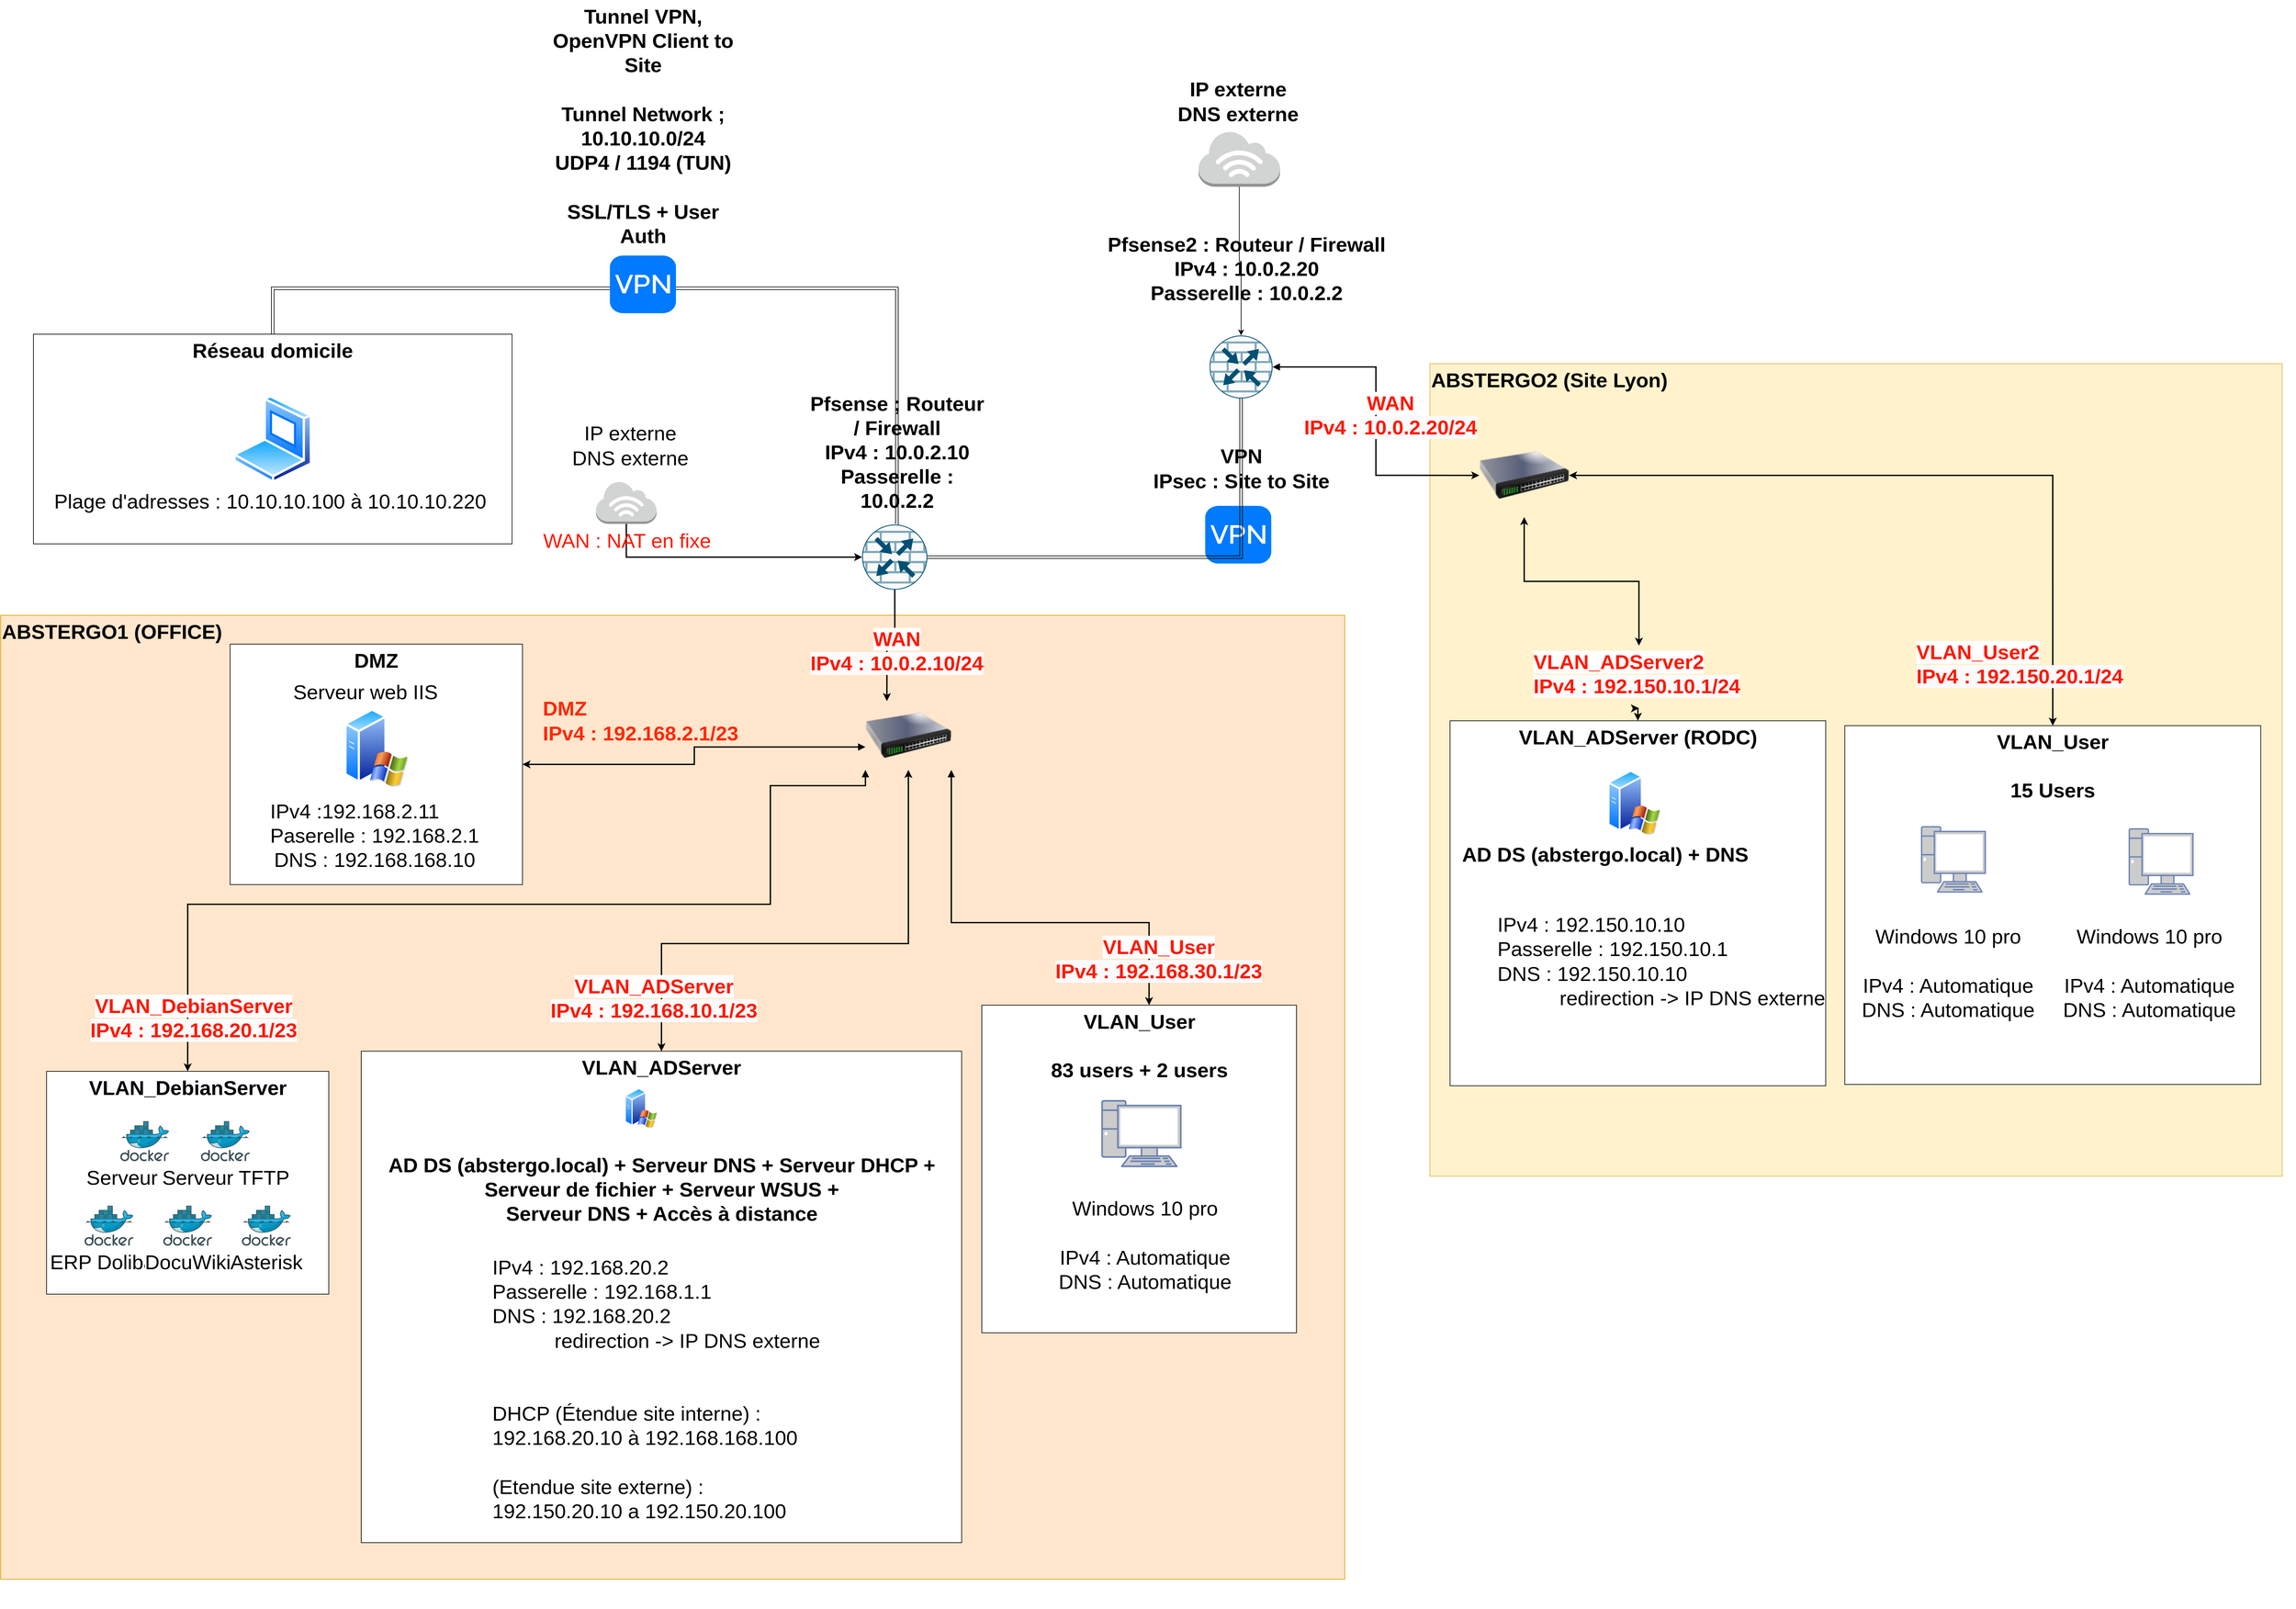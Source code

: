 <mxfile version="22.1.11" type="github">
  <diagram name="Page-1" id="MvZi6WjR5LI27vXb7WO2">
    <mxGraphModel dx="6434" dy="3629" grid="1" gridSize="10" guides="1" tooltips="1" connect="1" arrows="1" fold="1" page="1" pageScale="1" pageWidth="827" pageHeight="1169" math="0" shadow="0">
      <root>
        <mxCell id="0" />
        <mxCell id="1" parent="0" />
        <mxCell id="mZaBF571lBJjx8OvWB_--7" value="&lt;font style=&quot;font-size: 31px;&quot;&gt;&lt;b style=&quot;font-size: 31px;&quot;&gt;ABSTERGO1 (OFFICE)&lt;/b&gt;&lt;/font&gt;" style="rounded=0;whiteSpace=wrap;html=1;verticalAlign=top;fillColor=#ffe6cc;strokeColor=#d79b00;align=left;fontSize=31;" parent="1" vertex="1">
          <mxGeometry x="-1000" y="349" width="2050" height="1471" as="geometry" />
        </mxCell>
        <mxCell id="mZaBF571lBJjx8OvWB_--21" style="edgeStyle=orthogonalEdgeStyle;rounded=0;orthogonalLoop=1;jettySize=auto;html=1;entryX=0;entryY=0.5;entryDx=0;entryDy=0;entryPerimeter=0;fontSize=31;strokeWidth=2;" parent="1" source="er851UC71g-c0nVrdtV7-3" target="er851UC71g-c0nVrdtV7-1" edge="1">
          <mxGeometry relative="1" as="geometry">
            <Array as="points">
              <mxPoint x="-46" y="260" />
            </Array>
          </mxGeometry>
        </mxCell>
        <mxCell id="6ZlObFO1UDX342JjieMF-1" value="" style="group;fontSize=31;" parent="1" vertex="1" connectable="0">
          <mxGeometry x="-950" y="-80" width="730" height="320" as="geometry" />
        </mxCell>
        <mxCell id="mZaBF571lBJjx8OvWB_--22" value="&lt;font style=&quot;font-size: 31px;&quot;&gt;&lt;b style=&quot;font-size: 31px;&quot;&gt;Réseau domicile&lt;/b&gt;&lt;/font&gt;" style="rounded=0;whiteSpace=wrap;html=1;verticalAlign=top;fontSize=31;" parent="6ZlObFO1UDX342JjieMF-1" vertex="1">
          <mxGeometry width="730" height="320" as="geometry" />
        </mxCell>
        <mxCell id="mZaBF571lBJjx8OvWB_--23" value="Plage d&#39;adresses : &lt;font style=&quot;font-size: 31px;&quot;&gt;10.10.10.100 à 10.10.10.220&lt;/font&gt;&amp;nbsp;" style="image;aspect=fixed;perimeter=ellipsePerimeter;html=1;align=center;shadow=0;dashed=0;spacingTop=3;image=img/lib/active_directory/laptop_client.svg;fontSize=31;" parent="6ZlObFO1UDX342JjieMF-1" vertex="1">
          <mxGeometry x="304.697" y="93" width="120.6" height="134" as="geometry" />
        </mxCell>
        <mxCell id="6ZlObFO1UDX342JjieMF-5" value="" style="group;fontSize=31;" parent="1" vertex="1" connectable="0">
          <mxGeometry x="1180" y="-35" width="1320" height="1240" as="geometry" />
        </mxCell>
        <mxCell id="mZaBF571lBJjx8OvWB_--40" value="&lt;font style=&quot;font-size: 31px;&quot;&gt;ABSTERGO2 (Site Lyon)&lt;/font&gt;" style="rounded=0;whiteSpace=wrap;html=1;fillColor=#fff2cc;strokeColor=#d6b656;fontSize=31;horizontal=1;verticalAlign=top;align=left;fontStyle=1" parent="6ZlObFO1UDX342JjieMF-5" vertex="1">
          <mxGeometry width="1300" height="1240" as="geometry" />
        </mxCell>
        <mxCell id="mZaBF571lBJjx8OvWB_--6" value="&lt;b style=&quot;font-size: 31px;&quot;&gt;VLAN_ADServer (RODC)&lt;/b&gt;" style="rounded=0;whiteSpace=wrap;html=1;verticalAlign=top;fontSize=31;" parent="6ZlObFO1UDX342JjieMF-5" vertex="1">
          <mxGeometry x="30.701" y="544.932" width="573.023" height="557.05" as="geometry" />
        </mxCell>
        <mxCell id="6ZlObFO1UDX342JjieMF-2" value="" style="group;fontSize=31;" parent="6ZlObFO1UDX342JjieMF-5" vertex="1" connectable="0">
          <mxGeometry x="95.054" y="552.412" width="796.336" height="557.05" as="geometry" />
        </mxCell>
        <mxCell id="6ZlObFO1UDX342JjieMF-23" value="" style="group;fontSize=31;" parent="6ZlObFO1UDX342JjieMF-2" vertex="1" connectable="0">
          <mxGeometry x="16.579" y="83.554" width="402.809" height="389.934" as="geometry" />
        </mxCell>
        <mxCell id="er851UC71g-c0nVrdtV7-41" value="" style="image;aspect=fixed;perimeter=ellipsePerimeter;html=1;align=center;shadow=0;dashed=0;spacingTop=3;image=img/lib/active_directory/windows_server_2.svg;fontSize=31;" parent="6ZlObFO1UDX342JjieMF-23" vertex="1">
          <mxGeometry x="159.588" y="-16.95" width="80.465" height="100.581" as="geometry" />
        </mxCell>
        <mxCell id="er851UC71g-c0nVrdtV7-43" value="IPv4 : 192.150.10.10&lt;br style=&quot;font-size: 31px;&quot;&gt;Passerelle : 192.150.10.1&lt;br style=&quot;font-size: 31px;&quot;&gt;DNS : 192.150.10.10&lt;br style=&quot;font-size: 31px;&quot;&gt;&amp;nbsp; &amp;nbsp; &amp;nbsp; &amp;nbsp; &amp;nbsp; &amp;nbsp;redirection -&amp;gt; IP DNS externe&amp;nbsp; &amp;nbsp; &amp;nbsp; &amp;nbsp; &amp;nbsp; &amp;nbsp;&amp;nbsp;&lt;br style=&quot;font-size: 31px;&quot;&gt;" style="text;html=1;align=left;verticalAlign=middle;resizable=0;points=[];autosize=1;strokeColor=none;fillColor=none;fontSize=31;" parent="6ZlObFO1UDX342JjieMF-2" vertex="1">
          <mxGeometry x="5.475" y="279.201" width="630" height="160" as="geometry" />
        </mxCell>
        <mxCell id="er851UC71g-c0nVrdtV7-42" value="&lt;b style=&quot;font-size: 31px;&quot;&gt;AD DS (abstergo.local) + DNS&lt;/b&gt;" style="text;html=1;align=center;verticalAlign=middle;resizable=0;points=[];autosize=1;strokeColor=none;fillColor=none;fontSize=31;" parent="6ZlObFO1UDX342JjieMF-2" vertex="1">
          <mxGeometry x="-57.616" y="171.801" width="460" height="50" as="geometry" />
        </mxCell>
        <mxCell id="6ZlObFO1UDX342JjieMF-3" value="" style="group;fontSize=31;" parent="6ZlObFO1UDX342JjieMF-5" vertex="1" connectable="0">
          <mxGeometry x="632.802" y="552.42" width="634.419" height="547.58" as="geometry" />
        </mxCell>
        <mxCell id="mZaBF571lBJjx8OvWB_--32" value="&lt;font style=&quot;font-size: 31px;&quot;&gt;&lt;b style=&quot;font-size: 31px;&quot;&gt;VLAN_User&lt;br style=&quot;font-size: 31px;&quot;&gt;&lt;br style=&quot;font-size: 31px;&quot;&gt;15 Users&lt;br style=&quot;font-size: 31px;&quot;&gt;&lt;/b&gt;&lt;/font&gt;" style="rounded=0;whiteSpace=wrap;html=1;verticalAlign=top;fontSize=31;" parent="6ZlObFO1UDX342JjieMF-3" vertex="1">
          <mxGeometry width="634.419" height="547.58" as="geometry" />
        </mxCell>
        <mxCell id="6ZlObFO1UDX342JjieMF-27" value="" style="group;fontSize=31;" parent="6ZlObFO1UDX342JjieMF-3" vertex="1" connectable="0">
          <mxGeometry x="369.991" y="157.576" width="295.003" height="303.432" as="geometry" />
        </mxCell>
        <mxCell id="mZaBF571lBJjx8OvWB_--36" value="" style="fontColor=#0066CC;verticalAlign=top;verticalLabelPosition=bottom;labelPosition=center;align=center;html=1;outlineConnect=0;fillColor=#CCCCCC;strokeColor=#6881B3;gradientColor=none;gradientDirection=north;strokeWidth=2;shape=mxgraph.networks.pc;fontSize=31;" parent="6ZlObFO1UDX342JjieMF-27" vertex="1">
          <mxGeometry x="63.887" width="97.161" height="99.56" as="geometry" />
        </mxCell>
        <mxCell id="6ZlObFO1UDX342JjieMF-28" value="" style="group;fontSize=31;" parent="6ZlObFO1UDX342JjieMF-3" vertex="1" connectable="0">
          <mxGeometry x="53.239" y="154.318" width="295.003" height="308.41" as="geometry" />
        </mxCell>
        <mxCell id="mZaBF571lBJjx8OvWB_--35" value="" style="fontColor=#0066CC;verticalAlign=top;verticalLabelPosition=bottom;labelPosition=center;align=center;html=1;outlineConnect=0;fillColor=#CCCCCC;strokeColor=#6881B3;gradientColor=none;gradientDirection=north;strokeWidth=2;shape=mxgraph.networks.pc;fontSize=31;" parent="6ZlObFO1UDX342JjieMF-28" vertex="1">
          <mxGeometry x="63.887" width="97.161" height="99.56" as="geometry" />
        </mxCell>
        <mxCell id="mZaBF571lBJjx8OvWB_--33" value="Windows 10 pro&lt;br style=&quot;font-size: 31px;&quot;&gt;&lt;br style=&quot;font-size: 31px;&quot;&gt;IPv4 : Automatique&lt;br style=&quot;font-size: 31px;&quot;&gt;DNS : Automatique" style="text;html=1;align=center;verticalAlign=middle;resizable=0;points=[];autosize=1;strokeColor=none;fillColor=none;fontSize=31;" parent="6ZlObFO1UDX342JjieMF-3" vertex="1">
          <mxGeometry x="11.854" y="297.582" width="290" height="160" as="geometry" />
        </mxCell>
        <mxCell id="mZaBF571lBJjx8OvWB_--34" value="Windows 10 pro&lt;br style=&quot;font-size: 31px;&quot;&gt;&lt;br style=&quot;font-size: 31px;&quot;&gt;IPv4 : Automatique&lt;br style=&quot;font-size: 31px;&quot;&gt;DNS : Automatique" style="text;html=1;align=center;verticalAlign=middle;resizable=0;points=[];autosize=1;strokeColor=none;fillColor=none;fontSize=31;" parent="6ZlObFO1UDX342JjieMF-3" vertex="1">
          <mxGeometry x="318.824" y="297.582" width="290" height="160" as="geometry" />
        </mxCell>
        <mxCell id="6ZlObFO1UDX342JjieMF-4" value="" style="group;fontSize=31;" parent="6ZlObFO1UDX342JjieMF-5" vertex="1" connectable="0">
          <mxGeometry x="75.319" y="106.783" width="349.913" height="190.986" as="geometry" />
        </mxCell>
        <mxCell id="er851UC71g-c0nVrdtV7-39" value="" style="image;html=1;image=img/lib/clip_art/networking/Switch_128x128.png;fontSize=31;" parent="6ZlObFO1UDX342JjieMF-4" vertex="1">
          <mxGeometry width="136.923" height="127.324" as="geometry" />
        </mxCell>
        <mxCell id="mZaBF571lBJjx8OvWB_--38" style="edgeStyle=orthogonalEdgeStyle;rounded=0;orthogonalLoop=1;jettySize=auto;html=1;exitX=0.5;exitY=1;exitDx=0;exitDy=0;entryX=0.5;entryY=0;entryDx=0;entryDy=0;fontSize=31;strokeWidth=2;startArrow=classic;startFill=1;" parent="6ZlObFO1UDX342JjieMF-5" source="er851UC71g-c0nVrdtV7-44" target="mZaBF571lBJjx8OvWB_--6" edge="1">
          <mxGeometry relative="1" as="geometry" />
        </mxCell>
        <mxCell id="mZaBF571lBJjx8OvWB_--41" style="edgeStyle=orthogonalEdgeStyle;rounded=0;orthogonalLoop=1;jettySize=auto;html=1;entryX=0.5;entryY=0;entryDx=0;entryDy=0;fontSize=31;strokeWidth=2;startArrow=classic;startFill=1;" parent="6ZlObFO1UDX342JjieMF-5" source="er851UC71g-c0nVrdtV7-39" target="mZaBF571lBJjx8OvWB_--32" edge="1">
          <mxGeometry relative="1" as="geometry" />
        </mxCell>
        <mxCell id="l20Mbu9L8WL3aNmQUQiv-1" value="&lt;font style=&quot;font-size: 31px;&quot; color=&quot;#ff1900&quot;&gt;&lt;b style=&quot;font-size: 31px;&quot;&gt;&lt;span style=&quot;font-family: Helvetica; font-style: normal; font-variant-ligatures: normal; font-variant-caps: normal; letter-spacing: normal; orphans: 2; text-align: center; text-indent: 0px; text-transform: none; widows: 2; word-spacing: 0px; -webkit-text-stroke-width: 0px; background-color: rgb(255, 255, 255); text-decoration-thickness: initial; text-decoration-style: initial; text-decoration-color: initial; float: none; font-size: 31px; display: inline !important;&quot;&gt;VLAN_User2&lt;/span&gt;&lt;br style=&quot;border-color: var(--border-color); font-family: Helvetica; font-style: normal; font-variant-ligatures: normal; font-variant-caps: normal; letter-spacing: normal; orphans: 2; text-indent: 0px; text-transform: none; widows: 2; word-spacing: 0px; -webkit-text-stroke-width: 0px; text-decoration-thickness: initial; text-decoration-style: initial; text-decoration-color: initial; text-align: left; background-color: rgb(251, 251, 251); font-size: 31px;&quot;&gt;&lt;span style=&quot;border-color: var(--border-color); font-family: Helvetica; font-style: normal; font-variant-ligatures: normal; font-variant-caps: normal; letter-spacing: normal; orphans: 2; text-indent: 0px; text-transform: none; widows: 2; word-spacing: 0px; -webkit-text-stroke-width: 0px; text-decoration-thickness: initial; text-decoration-style: initial; text-decoration-color: initial; text-align: left; background-color: rgb(251, 251, 251); font-size: 31px;&quot;&gt;IPv4 : 192.150.20.1/24&lt;/span&gt;&lt;/b&gt;&lt;/font&gt;" style="text;whiteSpace=wrap;html=1;fontSize=31;" parent="6ZlObFO1UDX342JjieMF-5" vertex="1">
          <mxGeometry x="739.997" y="415" width="399.07" height="95.5" as="geometry" />
        </mxCell>
        <mxCell id="n9al3UgwTn0UfieEVqux-14" value="" style="edgeStyle=orthogonalEdgeStyle;rounded=0;orthogonalLoop=1;jettySize=auto;html=1;exitX=0.5;exitY=1;exitDx=0;exitDy=0;entryX=0.5;entryY=0;entryDx=0;entryDy=0;fontSize=31;strokeWidth=2;startArrow=classic;startFill=1;" edge="1" parent="6ZlObFO1UDX342JjieMF-5" source="er851UC71g-c0nVrdtV7-39" target="er851UC71g-c0nVrdtV7-44">
          <mxGeometry relative="1" as="geometry">
            <mxPoint x="1324" y="199" as="sourcePoint" />
            <mxPoint x="1497" y="510" as="targetPoint" />
          </mxGeometry>
        </mxCell>
        <mxCell id="er851UC71g-c0nVrdtV7-44" value="&lt;font style=&quot;font-size: 31px;&quot; color=&quot;#ff1900&quot;&gt;&lt;b style=&quot;font-size: 31px;&quot;&gt;&lt;span style=&quot;font-family: Helvetica; font-style: normal; font-variant-ligatures: normal; font-variant-caps: normal; letter-spacing: normal; orphans: 2; text-align: center; text-indent: 0px; text-transform: none; widows: 2; word-spacing: 0px; -webkit-text-stroke-width: 0px; background-color: rgb(255, 255, 255); text-decoration-thickness: initial; text-decoration-style: initial; text-decoration-color: initial; float: none; font-size: 31px; display: inline !important;&quot;&gt;VLAN_ADServer2&lt;/span&gt;&lt;br style=&quot;border-color: var(--border-color); font-family: Helvetica; font-style: normal; font-variant-ligatures: normal; font-variant-caps: normal; letter-spacing: normal; orphans: 2; text-indent: 0px; text-transform: none; widows: 2; word-spacing: 0px; -webkit-text-stroke-width: 0px; text-decoration-thickness: initial; text-decoration-style: initial; text-decoration-color: initial; text-align: left; background-color: rgb(251, 251, 251); font-size: 31px;&quot;&gt;&lt;span style=&quot;border-color: var(--border-color); font-family: Helvetica; font-style: normal; font-variant-ligatures: normal; font-variant-caps: normal; letter-spacing: normal; orphans: 2; text-indent: 0px; text-transform: none; widows: 2; word-spacing: 0px; -webkit-text-stroke-width: 0px; text-decoration-thickness: initial; text-decoration-style: initial; text-decoration-color: initial; text-align: left; background-color: rgb(251, 251, 251); font-size: 31px;&quot;&gt;IPv4 : 192.150.10.1/24&lt;/span&gt;&lt;/b&gt;&lt;/font&gt;" style="text;whiteSpace=wrap;html=1;fontSize=31;" parent="6ZlObFO1UDX342JjieMF-5" vertex="1">
          <mxGeometry x="155.624" y="430.372" width="326.387" height="95.498" as="geometry" />
        </mxCell>
        <mxCell id="mZaBF571lBJjx8OvWB_--37" style="edgeStyle=orthogonalEdgeStyle;rounded=0;orthogonalLoop=1;jettySize=auto;html=1;exitX=1;exitY=0.5;exitDx=0;exitDy=0;exitPerimeter=0;entryX=0;entryY=0.5;entryDx=0;entryDy=0;fontSize=31;startArrow=block;startFill=1;strokeWidth=2;" parent="1" source="er851UC71g-c0nVrdtV7-30" target="er851UC71g-c0nVrdtV7-39" edge="1">
          <mxGeometry relative="1" as="geometry" />
        </mxCell>
        <mxCell id="6ZlObFO1UDX342JjieMF-32" value="" style="group;fontSize=31;" parent="1" vertex="1" connectable="0">
          <mxGeometry x="827" y="-460" width="165" height="140" as="geometry" />
        </mxCell>
        <mxCell id="er851UC71g-c0nVrdtV7-32" value="" style="outlineConnect=0;dashed=0;verticalLabelPosition=bottom;verticalAlign=top;align=center;html=1;shape=mxgraph.aws3.internet_3;fillColor=#D2D3D3;gradientColor=none;movable=1;resizable=1;rotatable=1;deletable=1;editable=1;locked=0;connectable=1;fontSize=31;" parent="6ZlObFO1UDX342JjieMF-32" vertex="1">
          <mxGeometry y="70" width="124.5" height="85" as="geometry" />
        </mxCell>
        <mxCell id="er851UC71g-c0nVrdtV7-34" value="IP externe&lt;br style=&quot;font-size: 31px;&quot;&gt;DNS externe" style="text;html=1;align=center;verticalAlign=middle;resizable=1;points=[];autosize=1;strokeColor=none;fillColor=none;fontSize=31;fontStyle=1;movable=1;rotatable=1;deletable=1;editable=1;locked=0;connectable=1;" parent="6ZlObFO1UDX342JjieMF-32" vertex="1">
          <mxGeometry x="-45" y="-20" width="210" height="90" as="geometry" />
        </mxCell>
        <mxCell id="6ZlObFO1UDX342JjieMF-34" value="" style="edgeStyle=orthogonalEdgeStyle;rounded=0;orthogonalLoop=1;jettySize=auto;html=1;entryX=0.5;entryY=0;entryDx=0;entryDy=0;entryPerimeter=0;endArrow=none;endFill=0;shape=link;exitX=0.5;exitY=0;exitDx=0;exitDy=0;fontSize=31;" parent="1" source="mZaBF571lBJjx8OvWB_--22" target="mZaBF571lBJjx8OvWB_--28" edge="1">
          <mxGeometry relative="1" as="geometry">
            <Array as="points">
              <mxPoint x="-585" y="-150" />
              <mxPoint x="-20" y="-150" />
            </Array>
            <mxPoint x="-450" y="-80" as="sourcePoint" />
            <mxPoint x="353" y="220" as="targetPoint" />
          </mxGeometry>
        </mxCell>
        <mxCell id="mZaBF571lBJjx8OvWB_--27" style="edgeStyle=orthogonalEdgeStyle;rounded=0;orthogonalLoop=1;jettySize=auto;html=1;entryX=0.5;entryY=0;entryDx=0;entryDy=0;entryPerimeter=0;endArrow=none;endFill=0;shape=link;exitX=0.5;exitY=0;exitDx=0;exitDy=0;fontSize=31;" parent="1" source="mZaBF571lBJjx8OvWB_--28" target="er851UC71g-c0nVrdtV7-1" edge="1">
          <mxGeometry relative="1" as="geometry">
            <Array as="points">
              <mxPoint x="-20" y="-150" />
              <mxPoint x="367" y="-150" />
            </Array>
            <mxPoint x="-490.13" y="148" as="sourcePoint" />
            <mxPoint x="2.87" y="-330" as="targetPoint" />
          </mxGeometry>
        </mxCell>
        <mxCell id="6ZlObFO1UDX342JjieMF-36" value="" style="group;fontSize=31;" parent="1" vertex="1" connectable="0">
          <mxGeometry x="837.25" y="-222" width="498.377" height="492" as="geometry" />
        </mxCell>
        <mxCell id="6ZlObFO1UDX342JjieMF-39" value="" style="group;fontSize=31;" parent="6ZlObFO1UDX342JjieMF-36" vertex="1" connectable="0">
          <mxGeometry x="-45.25" y="331.5" width="245" height="160.5" as="geometry" />
        </mxCell>
        <mxCell id="mZaBF571lBJjx8OvWB_--30" value="" style="html=1;strokeWidth=1;shadow=0;dashed=0;shape=mxgraph.ios7.misc.vpn;fillColor=#007AFF;strokeColor=none;buttonText=;strokeColor2=#222222;fontColor=#222222;fontSize=31;verticalLabelPosition=bottom;verticalAlign=top;align=center;sketch=0;" parent="6ZlObFO1UDX342JjieMF-39" vertex="1">
          <mxGeometry x="45.25" y="72.5" width="100.75" height="88" as="geometry" />
        </mxCell>
        <mxCell id="er851UC71g-c0nVrdtV7-52" value="VPN &lt;br style=&quot;font-size: 31px;&quot;&gt;IPsec : Site to Site" style="text;html=1;align=center;verticalAlign=middle;resizable=0;points=[];autosize=1;strokeColor=none;fillColor=none;fontSize=31;fontStyle=1" parent="6ZlObFO1UDX342JjieMF-39" vertex="1">
          <mxGeometry x="-45" y="-29.5" width="290" height="90" as="geometry" />
        </mxCell>
        <mxCell id="6ZlObFO1UDX342JjieMF-31" value="" style="group;fontSize=31;" parent="6ZlObFO1UDX342JjieMF-36" vertex="1" connectable="0">
          <mxGeometry x="-87.25" y="64" width="375" height="176" as="geometry" />
        </mxCell>
        <mxCell id="er851UC71g-c0nVrdtV7-30" value="" style="sketch=0;points=[[0.5,0,0],[1,0.5,0],[0.5,1,0],[0,0.5,0],[0.145,0.145,0],[0.856,0.145,0],[0.855,0.856,0],[0.145,0.855,0]];verticalLabelPosition=bottom;html=1;verticalAlign=top;aspect=fixed;align=center;pointerEvents=1;shape=mxgraph.cisco19.rect;prIcon=router_with_firewall;fillColor=#FAFAFA;strokeColor=#005073;fontSize=31;" parent="6ZlObFO1UDX342JjieMF-31" vertex="1">
          <mxGeometry x="94" y="80" width="96" height="96" as="geometry" />
        </mxCell>
        <mxCell id="n9al3UgwTn0UfieEVqux-9" value="&lt;font style=&quot;font-size: 31px;&quot; color=&quot;#ff1900&quot;&gt;&lt;b style=&quot;font-size: 31px;&quot;&gt;&lt;span style=&quot;background-color: rgb(255, 255, 255); font-size: 31px;&quot;&gt;WAN&lt;/span&gt;&lt;br style=&quot;border-color: var(--border-color); font-family: Helvetica; font-style: normal; font-variant-ligatures: normal; font-variant-caps: normal; letter-spacing: normal; orphans: 2; text-indent: 0px; text-transform: none; widows: 2; word-spacing: 0px; -webkit-text-stroke-width: 0px; text-decoration-thickness: initial; text-decoration-style: initial; text-decoration-color: initial; background-color: rgb(251, 251, 251); font-size: 31px;&quot;&gt;&lt;span style=&quot;border-color: var(--border-color); font-family: Helvetica; font-style: normal; font-variant-ligatures: normal; font-variant-caps: normal; letter-spacing: normal; orphans: 2; text-indent: 0px; text-transform: none; widows: 2; word-spacing: 0px; -webkit-text-stroke-width: 0px; text-decoration-thickness: initial; text-decoration-style: initial; text-decoration-color: initial; background-color: rgb(251, 251, 251); font-size: 31px;&quot;&gt;IPv4 : 10.0.2.20/24&lt;/span&gt;&lt;/b&gt;&lt;/font&gt;" style="text;whiteSpace=wrap;html=1;align=center;fontSize=31;" vertex="1" parent="6ZlObFO1UDX342JjieMF-36">
          <mxGeometry x="-0.003" y="222" width="565.63" height="61.91" as="geometry" />
        </mxCell>
        <mxCell id="er851UC71g-c0nVrdtV7-31" value="&lt;font style=&quot;font-size: 31px;&quot;&gt;Pfsense2 : Routeur / Firewall&lt;br style=&quot;font-size: 31px;&quot;&gt;IPv4 : 10.0.2.20&lt;br style=&quot;font-size: 31px;&quot;&gt;Passerelle : 10.0.2.2&lt;br style=&quot;font-size: 31px;&quot;&gt;&lt;/font&gt;" style="text;html=1;align=center;verticalAlign=middle;resizable=0;points=[];autosize=1;strokeColor=none;fillColor=none;fontSize=31;fontStyle=1" parent="6ZlObFO1UDX342JjieMF-36" vertex="1">
          <mxGeometry x="-162.25" y="-23" width="450" height="130" as="geometry" />
        </mxCell>
        <mxCell id="6ZlObFO1UDX342JjieMF-38" value="" style="group;fontSize=31;" parent="1" vertex="1" connectable="0">
          <mxGeometry x="229.5" y="109.5" width="275" height="210" as="geometry" />
        </mxCell>
        <mxCell id="er851UC71g-c0nVrdtV7-1" value="" style="sketch=0;points=[[0.5,0,0],[1,0.5,0],[0.5,1,0],[0,0.5,0],[0.145,0.145,0],[0.856,0.145,0],[0.855,0.856,0],[0.145,0.855,0]];verticalLabelPosition=bottom;html=1;verticalAlign=top;aspect=fixed;align=center;pointerEvents=1;shape=mxgraph.cisco19.rect;prIcon=router_with_firewall;fillColor=#FAFAFA;strokeColor=#005073;fontSize=31;" parent="6ZlObFO1UDX342JjieMF-38" vertex="1">
          <mxGeometry x="84.5" y="101" width="99.5" height="99.5" as="geometry" />
        </mxCell>
        <mxCell id="er851UC71g-c0nVrdtV7-50" style="edgeStyle=orthogonalEdgeStyle;rounded=0;orthogonalLoop=1;jettySize=auto;html=1;endArrow=none;endFill=0;shape=link;exitX=1;exitY=0.5;exitDx=0;exitDy=0;exitPerimeter=0;entryX=0.5;entryY=1;entryDx=0;entryDy=0;entryPerimeter=0;fontSize=31;strokeWidth=1;" parent="1" source="er851UC71g-c0nVrdtV7-1" target="er851UC71g-c0nVrdtV7-30" edge="1">
          <mxGeometry relative="1" as="geometry">
            <Array as="points">
              <mxPoint x="892" y="260" />
            </Array>
            <mxPoint x="430" y="265.0" as="sourcePoint" />
            <mxPoint x="888" y="-222" as="targetPoint" />
          </mxGeometry>
        </mxCell>
        <mxCell id="6ZlObFO1UDX342JjieMF-40" value="" style="group;fontSize=31;" parent="1" vertex="1" connectable="0">
          <mxGeometry x="-120" y="60" width="215" height="200" as="geometry" />
        </mxCell>
        <mxCell id="er851UC71g-c0nVrdtV7-13" value="&lt;font color=&quot;#ff1900&quot; style=&quot;font-size: 31px;&quot;&gt;WAN : NAT en fixe&lt;/font&gt;" style="text;html=1;align=center;verticalAlign=middle;resizable=0;points=[];autosize=1;strokeColor=none;fillColor=none;fontSize=31;" parent="6ZlObFO1UDX342JjieMF-40" vertex="1">
          <mxGeometry x="-65" y="150" width="280" height="50" as="geometry" />
        </mxCell>
        <mxCell id="6ZlObFO1UDX342JjieMF-37" value="" style="group;fontSize=31;" parent="6ZlObFO1UDX342JjieMF-40" vertex="1" connectable="0">
          <mxGeometry x="10" width="170" height="149.5" as="geometry" />
        </mxCell>
        <mxCell id="er851UC71g-c0nVrdtV7-3" value="" style="outlineConnect=0;dashed=0;verticalLabelPosition=bottom;verticalAlign=top;align=center;html=1;shape=mxgraph.aws3.internet_3;fillColor=#D2D3D3;gradientColor=none;fontSize=31;" parent="6ZlObFO1UDX342JjieMF-37" vertex="1">
          <mxGeometry x="18" y="84.5" width="92.5" height="65" as="geometry" />
        </mxCell>
        <mxCell id="er851UC71g-c0nVrdtV7-6" value="&lt;font style=&quot;font-size: 31px;&quot;&gt;IP externe&lt;br style=&quot;font-size: 31px;&quot;&gt;DNS externe&lt;/font&gt;" style="text;html=1;align=center;verticalAlign=middle;resizable=0;points=[];autosize=1;strokeColor=none;fillColor=none;fontSize=31;" parent="6ZlObFO1UDX342JjieMF-37" vertex="1">
          <mxGeometry x="-30" y="-15" width="200" height="90" as="geometry" />
        </mxCell>
        <mxCell id="n9al3UgwTn0UfieEVqux-7" style="edgeStyle=orthogonalEdgeStyle;rounded=0;orthogonalLoop=1;jettySize=auto;html=1;entryX=0.5;entryY=0;entryDx=0;entryDy=0;startArrow=classic;startFill=1;strokeWidth=2;fontSize=31;" edge="1" parent="1" source="er851UC71g-c0nVrdtV7-9" target="mZaBF571lBJjx8OvWB_--1">
          <mxGeometry relative="1" as="geometry">
            <Array as="points">
              <mxPoint x="384" y="850" />
              <mxPoint x="8" y="850" />
            </Array>
          </mxGeometry>
        </mxCell>
        <mxCell id="er851UC71g-c0nVrdtV7-9" value="" style="image;html=1;image=img/lib/clip_art/networking/Switch_128x128.png;fontSize=31;" parent="1" vertex="1">
          <mxGeometry x="319" y="480" width="131" height="105" as="geometry" />
        </mxCell>
        <mxCell id="NEBlF3I7ez4M1kG7c2lx-2" style="edgeStyle=orthogonalEdgeStyle;rounded=0;orthogonalLoop=1;jettySize=auto;html=1;exitX=0;exitY=1;exitDx=0;exitDy=0;entryX=0.5;entryY=0;entryDx=0;entryDy=0;fontSize=31;startArrow=block;startFill=1;strokeWidth=2;" parent="1" source="er851UC71g-c0nVrdtV7-9" target="fWp4V6kTdG-GsxBKZvSA-1" edge="1">
          <mxGeometry relative="1" as="geometry">
            <Array as="points">
              <mxPoint x="319" y="609" />
              <mxPoint x="174" y="609" />
              <mxPoint x="174" y="790" />
              <mxPoint x="-715" y="790" />
            </Array>
          </mxGeometry>
        </mxCell>
        <mxCell id="mZaBF571lBJjx8OvWB_--11" style="edgeStyle=orthogonalEdgeStyle;rounded=0;orthogonalLoop=1;jettySize=auto;html=1;entryX=1;entryY=0.5;entryDx=0;entryDy=0;fontSize=31;startArrow=block;startFill=1;strokeWidth=2;" parent="1" source="er851UC71g-c0nVrdtV7-9" target="er851UC71g-c0nVrdtV7-15" edge="1">
          <mxGeometry relative="1" as="geometry">
            <Array as="points">
              <mxPoint x="58" y="550" />
              <mxPoint x="58" y="576" />
            </Array>
          </mxGeometry>
        </mxCell>
        <mxCell id="6ZlObFO1UDX342JjieMF-16" value="" style="group;fontSize=31;" parent="1" vertex="1" connectable="0">
          <mxGeometry x="-930" y="960" width="430.5" height="425" as="geometry" />
        </mxCell>
        <mxCell id="6ZlObFO1UDX342JjieMF-15" value="" style="group;fontSize=31;" parent="6ZlObFO1UDX342JjieMF-16" vertex="1" connectable="0">
          <mxGeometry y="85" width="430.5" height="340" as="geometry" />
        </mxCell>
        <mxCell id="fWp4V6kTdG-GsxBKZvSA-1" value="&lt;font style=&quot;font-size: 31px;&quot;&gt;&lt;b style=&quot;font-size: 31px;&quot;&gt;VLAN_DebianServer&lt;br style=&quot;font-size: 31px;&quot;&gt;&lt;/b&gt;&lt;/font&gt;" style="rounded=0;whiteSpace=wrap;html=1;verticalAlign=top;fontSize=31;" parent="6ZlObFO1UDX342JjieMF-15" vertex="1">
          <mxGeometry width="430.5" height="340" as="geometry" />
        </mxCell>
        <mxCell id="6ZlObFO1UDX342JjieMF-14" value="" style="group;fontSize=31;" parent="6ZlObFO1UDX342JjieMF-15" vertex="1" connectable="0">
          <mxGeometry x="58" y="205.0" width="314.51" height="61.1" as="geometry" />
        </mxCell>
        <mxCell id="mZaBF571lBJjx8OvWB_--13" value="&lt;font style=&quot;font-size: 31px;&quot;&gt;ERP Dolibarr&lt;/font&gt;" style="image;sketch=0;aspect=fixed;html=1;points=[];align=center;fontSize=31;image=img/lib/mscae/Docker.svg;" parent="6ZlObFO1UDX342JjieMF-14" vertex="1">
          <mxGeometry y="1.137e-13" width="74.51" height="61.1" as="geometry" />
        </mxCell>
        <mxCell id="mZaBF571lBJjx8OvWB_--14" value="&lt;font style=&quot;font-size: 31px;&quot;&gt;DocuWiki&lt;br style=&quot;font-size: 31px;&quot;&gt;&lt;/font&gt;" style="image;sketch=0;aspect=fixed;html=1;points=[];align=center;fontSize=31;image=img/lib/mscae/Docker.svg;" parent="6ZlObFO1UDX342JjieMF-14" vertex="1">
          <mxGeometry x="120" width="74.51" height="61.1" as="geometry" />
        </mxCell>
        <mxCell id="mZaBF571lBJjx8OvWB_--15" value="&lt;font style=&quot;font-size: 31px;&quot;&gt;Asterisk&lt;br style=&quot;font-size: 31px;&quot;&gt;&lt;/font&gt;" style="image;sketch=0;aspect=fixed;html=1;points=[];align=center;fontSize=31;image=img/lib/mscae/Docker.svg;" parent="6ZlObFO1UDX342JjieMF-14" vertex="1">
          <mxGeometry x="240" width="74.51" height="61.1" as="geometry" />
        </mxCell>
        <mxCell id="n9al3UgwTn0UfieEVqux-2" value="" style="group;fontSize=31;" vertex="1" connectable="0" parent="6ZlObFO1UDX342JjieMF-15">
          <mxGeometry x="58" y="76" width="314.51" height="61.1" as="geometry" />
        </mxCell>
        <mxCell id="n9al3UgwTn0UfieEVqux-3" value="&lt;font style=&quot;font-size: 31px;&quot;&gt;Serveur NFS&lt;/font&gt;" style="image;sketch=0;aspect=fixed;html=1;points=[];align=center;fontSize=31;image=img/lib/mscae/Docker.svg;" vertex="1" parent="n9al3UgwTn0UfieEVqux-2">
          <mxGeometry x="54.5" y="1.137e-13" width="74.51" height="61.1" as="geometry" />
        </mxCell>
        <mxCell id="n9al3UgwTn0UfieEVqux-5" value="&lt;font style=&quot;font-size: 31px;&quot;&gt;Serveur TFTP&lt;br style=&quot;font-size: 31px;&quot;&gt;&lt;/font&gt;" style="image;sketch=0;aspect=fixed;html=1;points=[];align=center;fontSize=31;image=img/lib/mscae/Docker.svg;" vertex="1" parent="n9al3UgwTn0UfieEVqux-2">
          <mxGeometry x="177.5" width="74.51" height="61.1" as="geometry" />
        </mxCell>
        <mxCell id="6ZlObFO1UDX342JjieMF-17" value="" style="group;fontSize=31;" parent="1" vertex="1" connectable="0">
          <mxGeometry x="-400" y="859" width="1120" height="1005.25" as="geometry" />
        </mxCell>
        <mxCell id="mZaBF571lBJjx8OvWB_--18" value="&lt;font style=&quot;font-size: 31px;&quot; color=&quot;#ff1900&quot;&gt;&lt;b style=&quot;font-size: 31px;&quot;&gt;&lt;span style=&quot;font-family: Helvetica; font-style: normal; font-variant-ligatures: normal; font-variant-caps: normal; letter-spacing: normal; orphans: 2; text-indent: 0px; text-transform: none; widows: 2; word-spacing: 0px; -webkit-text-stroke-width: 0px; background-color: rgb(255, 255, 255); text-decoration-thickness: initial; text-decoration-style: initial; text-decoration-color: initial; float: none; font-size: 31px; display: inline !important;&quot;&gt;VLAN_ADServer&lt;/span&gt;&lt;br style=&quot;border-color: var(--border-color); font-family: Helvetica; font-style: normal; font-variant-ligatures: normal; font-variant-caps: normal; letter-spacing: normal; orphans: 2; text-indent: 0px; text-transform: none; widows: 2; word-spacing: 0px; -webkit-text-stroke-width: 0px; text-decoration-thickness: initial; text-decoration-style: initial; text-decoration-color: initial; background-color: rgb(251, 251, 251); font-size: 31px;&quot;&gt;&lt;span style=&quot;border-color: var(--border-color); font-family: Helvetica; font-style: normal; font-variant-ligatures: normal; font-variant-caps: normal; letter-spacing: normal; orphans: 2; text-indent: 0px; text-transform: none; widows: 2; word-spacing: 0px; -webkit-text-stroke-width: 0px; text-decoration-thickness: initial; text-decoration-style: initial; text-decoration-color: initial; background-color: rgb(251, 251, 251); font-size: 31px;&quot;&gt;IPv4 : 192.168.10.1/23&lt;/span&gt;&lt;/b&gt;&lt;/font&gt;" style="text;whiteSpace=wrap;html=1;align=center;fontSize=31;" parent="6ZlObFO1UDX342JjieMF-17" vertex="1">
          <mxGeometry x="0.001" y="31.0" width="793.381" height="61.91" as="geometry" />
        </mxCell>
        <mxCell id="6ZlObFO1UDX342JjieMF-7" value="" style="group;fontSize=31;" parent="6ZlObFO1UDX342JjieMF-17" vertex="1" connectable="0">
          <mxGeometry y="105.25" width="1120" height="900.0" as="geometry" />
        </mxCell>
        <mxCell id="6ZlObFO1UDX342JjieMF-13" value="" style="group;fontSize=31;" parent="6ZlObFO1UDX342JjieMF-7" vertex="1" connectable="0">
          <mxGeometry width="1120" height="750" as="geometry" />
        </mxCell>
        <mxCell id="mZaBF571lBJjx8OvWB_--1" value="&lt;font style=&quot;font-size: 31px;&quot;&gt;&lt;b style=&quot;font-size: 31px;&quot;&gt;VLAN_ADServer&lt;br style=&quot;font-size: 31px;&quot;&gt;&lt;/b&gt;&lt;/font&gt;" style="rounded=0;whiteSpace=wrap;html=1;verticalAlign=top;fontSize=31;" parent="6ZlObFO1UDX342JjieMF-13" vertex="1">
          <mxGeometry x="-50" y="50" width="915.8" height="750" as="geometry" />
        </mxCell>
        <mxCell id="er851UC71g-c0nVrdtV7-7" value="" style="image;aspect=fixed;perimeter=ellipsePerimeter;html=1;align=center;shadow=0;dashed=0;spacingTop=3;image=img/lib/active_directory/windows_server_2.svg;fontSize=31;fontStyle=1" parent="6ZlObFO1UDX342JjieMF-13" vertex="1">
          <mxGeometry x="351.912" y="105.662" width="49.465" height="61.831" as="geometry" />
        </mxCell>
        <mxCell id="er851UC71g-c0nVrdtV7-21" value="IPv4 : 192.168.20.2&lt;br style=&quot;font-size: 31px;&quot;&gt;Passerelle : 192.168.1.1&lt;br style=&quot;font-size: 31px;&quot;&gt;DNS : 192.168.20.2&lt;br style=&quot;font-size: 31px;&quot;&gt;&amp;nbsp; &amp;nbsp; &amp;nbsp; &amp;nbsp; &amp;nbsp; &amp;nbsp;redirection -&amp;gt; IP DNS externe&lt;br style=&quot;font-size: 31px;&quot;&gt;&amp;nbsp; &amp;nbsp; &amp;nbsp; &amp;nbsp; &amp;nbsp; &amp;nbsp; &amp;nbsp; &amp;nbsp; &amp;nbsp; &amp;nbsp; &amp;nbsp; &amp;nbsp; &amp;nbsp; &amp;nbsp;&amp;nbsp; &lt;br style=&quot;font-size: 31px;&quot;&gt;&lt;br style=&quot;font-size: 31px;&quot;&gt;DHCP (Étendue site interne) :&lt;br style=&quot;font-size: 31px;&quot;&gt;192.168.20.10 à 192.168.168.100&lt;br style=&quot;font-size: 31px;&quot;&gt;&lt;br style=&quot;font-size: 31px;&quot;&gt;(Etendue site externe) :&lt;br style=&quot;font-size: 31px;&quot;&gt;192.150.20.10 a 192.150.20.100" style="text;html=1;align=left;verticalAlign=middle;resizable=0;points=[];autosize=1;strokeColor=none;fillColor=none;fontSize=31;" parent="6ZlObFO1UDX342JjieMF-13" vertex="1">
          <mxGeometry x="147.903" y="355.752" width="520" height="420" as="geometry" />
        </mxCell>
        <mxCell id="er851UC71g-c0nVrdtV7-8" value="&lt;b style=&quot;font-size: 31px;&quot;&gt;AD DS (abstergo.local) + Serveur DNS + Serveur DHCP + &lt;br style=&quot;font-size: 31px;&quot;&gt;Serveur de fichier + Serveur WSUS + &lt;br style=&quot;font-size: 31px;&quot;&gt;Serveur DNS + Accès à distance&lt;/b&gt;" style="text;html=1;align=center;verticalAlign=middle;resizable=0;points=[];autosize=1;strokeColor=none;fillColor=none;fontSize=31;" parent="6ZlObFO1UDX342JjieMF-13" vertex="1">
          <mxGeometry x="-22.097" y="195.753" width="860" height="130" as="geometry" />
        </mxCell>
        <mxCell id="6ZlObFO1UDX342JjieMF-18" value="" style="group;fontSize=31;" parent="1" vertex="1" connectable="0">
          <mxGeometry x="546.5" y="859" width="445" height="585" as="geometry" />
        </mxCell>
        <mxCell id="mZaBF571lBJjx8OvWB_--4" style="edgeStyle=orthogonalEdgeStyle;rounded=0;orthogonalLoop=1;jettySize=auto;html=1;exitX=1;exitY=1;exitDx=0;exitDy=0;entryX=0.477;entryY=0.004;entryDx=0;entryDy=0;fontSize=31;startArrow=block;startFill=1;entryPerimeter=0;strokeWidth=2;" parent="6ZlObFO1UDX342JjieMF-18" edge="1" source="er851UC71g-c0nVrdtV7-9">
          <mxGeometry relative="1" as="geometry">
            <Array as="points">
              <mxPoint x="-96" y="-41" />
              <mxPoint x="205" y="-41" />
            </Array>
            <mxPoint x="-142.5" y="-161.36" as="sourcePoint" />
            <mxPoint x="205.11" y="85.0" as="targetPoint" />
          </mxGeometry>
        </mxCell>
        <mxCell id="6ZlObFO1UDX342JjieMF-11" value="" style="group;fontSize=31;" parent="6ZlObFO1UDX342JjieMF-18" vertex="1" connectable="0">
          <mxGeometry y="85" width="445" height="500" as="geometry" />
        </mxCell>
        <mxCell id="mZaBF571lBJjx8OvWB_--3" value="&lt;font style=&quot;font-size: 31px;&quot;&gt;&lt;b style=&quot;font-size: 31px;&quot;&gt;VLAN_User&lt;br style=&quot;font-size: 31px;&quot;&gt;&lt;br style=&quot;font-size: 31px;&quot;&gt;83 users + 2 users&lt;br style=&quot;font-size: 31px;&quot;&gt;&lt;/b&gt;&lt;/font&gt;" style="rounded=0;whiteSpace=wrap;html=1;verticalAlign=top;fontSize=31;" parent="6ZlObFO1UDX342JjieMF-11" vertex="1">
          <mxGeometry x="-50" width="480" height="500" as="geometry" />
        </mxCell>
        <mxCell id="6ZlObFO1UDX342JjieMF-10" value="" style="group;fontSize=31;rotation=90;" parent="6ZlObFO1UDX342JjieMF-11" vertex="1" connectable="0">
          <mxGeometry x="-6.5" y="156" width="260" height="180" as="geometry" />
        </mxCell>
        <mxCell id="mZaBF571lBJjx8OvWB_--24" value="" style="fontColor=#0066CC;verticalAlign=top;verticalLabelPosition=bottom;labelPosition=center;align=center;html=1;outlineConnect=0;fillColor=#CCCCCC;strokeColor=#6881B3;gradientColor=none;gradientDirection=north;strokeWidth=2;shape=mxgraph.networks.pc;fontSize=31;" parent="6ZlObFO1UDX342JjieMF-10" vertex="1">
          <mxGeometry x="140" y="-10" width="120" height="100" as="geometry" />
        </mxCell>
        <mxCell id="er851UC71g-c0nVrdtV7-24" value="Windows 10 pro&lt;br style=&quot;font-size: 31px;&quot;&gt;&lt;br style=&quot;font-size: 31px;&quot;&gt;IPv4 : Automatique&lt;br style=&quot;font-size: 31px;&quot;&gt;DNS : Automatique" style="text;html=1;align=center;verticalAlign=middle;resizable=0;points=[];autosize=1;strokeColor=none;fillColor=none;fontSize=31;" parent="6ZlObFO1UDX342JjieMF-11" vertex="1">
          <mxGeometry x="53.5" y="286" width="290" height="160" as="geometry" />
        </mxCell>
        <mxCell id="6ZlObFO1UDX342JjieMF-22" value="" style="group;fontSize=31;" parent="1" vertex="1" connectable="0">
          <mxGeometry x="-520" y="410" width="720" height="279" as="geometry" />
        </mxCell>
        <mxCell id="er851UC71g-c0nVrdtV7-19" value="&lt;font style=&quot;font-size: 31px;&quot; color=&quot;#ff2908&quot;&gt;&lt;b style=&quot;font-size: 31px;&quot;&gt;DMZ &lt;br style=&quot;font-size: 31px;&quot;&gt;IPv4 : 192.168.2.1/23&lt;/b&gt;&lt;/font&gt;" style="text;html=1;align=left;verticalAlign=middle;resizable=0;points=[];autosize=1;strokeColor=none;fillColor=none;fontSize=31;" parent="6ZlObFO1UDX342JjieMF-22" vertex="1">
          <mxGeometry x="345.366" y="54.587" width="320" height="90" as="geometry" />
        </mxCell>
        <mxCell id="6ZlObFO1UDX342JjieMF-47" value="" style="group;fontSize=31;" parent="1" vertex="1" connectable="0">
          <mxGeometry x="-170.37" y="-371" width="300" height="259" as="geometry" />
        </mxCell>
        <mxCell id="6ZlObFO1UDX342JjieMF-35" value="" style="group;fontSize=31;" parent="6ZlObFO1UDX342JjieMF-47" vertex="1" connectable="0">
          <mxGeometry x="99.62" y="171" width="100.75" height="88" as="geometry" />
        </mxCell>
        <mxCell id="mZaBF571lBJjx8OvWB_--28" value="" style="html=1;strokeWidth=1;shadow=0;dashed=0;shape=mxgraph.ios7.misc.vpn;fillColor=#007AFF;strokeColor=none;buttonText=;strokeColor2=#222222;fontColor=#222222;fontSize=31;verticalLabelPosition=bottom;verticalAlign=top;align=center;sketch=0;" parent="6ZlObFO1UDX342JjieMF-35" vertex="1">
          <mxGeometry width="100.75" height="88" as="geometry" />
        </mxCell>
        <mxCell id="mZaBF571lBJjx8OvWB_--29" value="&lt;b style=&quot;font-size: 31px;&quot;&gt;&lt;font style=&quot;font-size: 31px;&quot;&gt;Tunnel VPN, OpenVPN Client to Site&lt;br style=&quot;font-size: 31px;&quot;&gt;&lt;br style=&quot;font-size: 31px;&quot;&gt;Tunnel Network ; 10.10.10.0/24&lt;br style=&quot;font-size: 31px;&quot;&gt;UDP4 / 1194 (TUN)&lt;br style=&quot;font-size: 31px;&quot;&gt;&lt;br style=&quot;font-size: 31px;&quot;&gt;SSL/TLS + User Auth&lt;br style=&quot;font-size: 31px;&quot;&gt;&lt;br style=&quot;font-size: 31px;&quot;&gt;&lt;br style=&quot;font-size: 31px;&quot;&gt;&lt;/font&gt;&lt;/b&gt;" style="text;html=1;strokeColor=none;fillColor=none;align=center;verticalAlign=top;whiteSpace=wrap;rounded=0;fontSize=31;" parent="1" vertex="1">
          <mxGeometry x="-170.38" y="-590" width="300" height="130" as="geometry" />
        </mxCell>
        <mxCell id="n9al3UgwTn0UfieEVqux-11" style="edgeStyle=orthogonalEdgeStyle;rounded=0;orthogonalLoop=1;jettySize=auto;html=1;entryX=0.5;entryY=0;entryDx=0;entryDy=0;entryPerimeter=0;" edge="1" parent="1" source="er851UC71g-c0nVrdtV7-32" target="er851UC71g-c0nVrdtV7-30">
          <mxGeometry relative="1" as="geometry" />
        </mxCell>
        <mxCell id="yVtWUF_JaeqVQCscmgx5-1" value="&lt;font style=&quot;font-size: 31px;&quot;&gt;&lt;b style=&quot;border-color: var(--border-color); font-size: 31px;&quot;&gt;Pfsense ; Routeur / Firewall&lt;/b&gt;&lt;b style=&quot;font-size: 31px;&quot;&gt;&lt;br style=&quot;font-size: 31px;&quot;&gt;IPv4 : 10.0.2.10&lt;br style=&quot;font-size: 31px;&quot;&gt;Passerelle : 10.0.2.2&lt;/b&gt;&lt;br style=&quot;font-size: 31px;&quot;&gt;&lt;/font&gt;" style="text;html=1;strokeColor=none;fillColor=none;align=center;verticalAlign=middle;whiteSpace=wrap;rounded=0;fontSize=31;" parent="1" vertex="1">
          <mxGeometry x="229.5" y="50" width="275" height="100" as="geometry" />
        </mxCell>
        <mxCell id="mZaBF571lBJjx8OvWB_--16" value="&lt;font style=&quot;font-size: 31px;&quot; color=&quot;#ff1900&quot;&gt;&lt;b style=&quot;font-size: 31px;&quot;&gt;&lt;span style=&quot;font-family: Helvetica; font-style: normal; font-variant-ligatures: normal; font-variant-caps: normal; letter-spacing: normal; orphans: 2; text-indent: 0px; text-transform: none; widows: 2; word-spacing: 0px; -webkit-text-stroke-width: 0px; background-color: rgb(255, 255, 255); text-decoration-thickness: initial; text-decoration-style: initial; text-decoration-color: initial; float: none; font-size: 31px; display: inline !important;&quot;&gt;VLAN_DebianServer&lt;/span&gt;&lt;br style=&quot;border-color: var(--border-color); font-family: Helvetica; font-style: normal; font-variant-ligatures: normal; font-variant-caps: normal; letter-spacing: normal; orphans: 2; text-indent: 0px; text-transform: none; widows: 2; word-spacing: 0px; -webkit-text-stroke-width: 0px; text-decoration-thickness: initial; text-decoration-style: initial; text-decoration-color: initial; background-color: rgb(251, 251, 251); font-size: 31px;&quot;&gt;&lt;span style=&quot;border-color: var(--border-color); font-family: Helvetica; font-style: normal; font-variant-ligatures: normal; font-variant-caps: normal; letter-spacing: normal; orphans: 2; text-indent: 0px; text-transform: none; widows: 2; word-spacing: 0px; -webkit-text-stroke-width: 0px; text-decoration-thickness: initial; text-decoration-style: initial; text-decoration-color: initial; background-color: rgb(251, 251, 251); font-size: 31px;&quot;&gt;IPv4 : 192.168.20.1/23&lt;/span&gt;&lt;/b&gt;&lt;/font&gt;" style="text;whiteSpace=wrap;html=1;align=center;fontSize=31;" parent="1" vertex="1">
          <mxGeometry x="-912.5" y="920" width="413" height="50" as="geometry" />
        </mxCell>
        <mxCell id="mZaBF571lBJjx8OvWB_--19" value="&lt;font style=&quot;font-size: 31px;&quot; color=&quot;#ff1900&quot;&gt;&lt;b style=&quot;font-size: 31px;&quot;&gt;&lt;span style=&quot;font-family: Helvetica; font-style: normal; font-variant-ligatures: normal; font-variant-caps: normal; letter-spacing: normal; orphans: 2; text-indent: 0px; text-transform: none; widows: 2; word-spacing: 0px; -webkit-text-stroke-width: 0px; background-color: rgb(255, 255, 255); text-decoration-thickness: initial; text-decoration-style: initial; text-decoration-color: initial; float: none; font-size: 31px; display: inline !important;&quot;&gt;VLAN_User&lt;/span&gt;&lt;br style=&quot;border-color: var(--border-color); font-family: Helvetica; font-style: normal; font-variant-ligatures: normal; font-variant-caps: normal; letter-spacing: normal; orphans: 2; text-indent: 0px; text-transform: none; widows: 2; word-spacing: 0px; -webkit-text-stroke-width: 0px; text-decoration-thickness: initial; text-decoration-style: initial; text-decoration-color: initial; background-color: rgb(251, 251, 251); font-size: 31px;&quot;&gt;&lt;span style=&quot;border-color: var(--border-color); font-family: Helvetica; font-style: normal; font-variant-ligatures: normal; font-variant-caps: normal; letter-spacing: normal; orphans: 2; text-indent: 0px; text-transform: none; widows: 2; word-spacing: 0px; -webkit-text-stroke-width: 0px; text-decoration-thickness: initial; text-decoration-style: initial; text-decoration-color: initial; background-color: rgb(251, 251, 251); font-size: 31px;&quot;&gt;IPv4 : 192.168.30.1/23&lt;/span&gt;&lt;/b&gt;&lt;/font&gt;" style="text;whiteSpace=wrap;html=1;align=center;fontSize=31;" parent="1" vertex="1">
          <mxGeometry x="560" y="830" width="413" height="50" as="geometry" />
        </mxCell>
        <mxCell id="6ZlObFO1UDX342JjieMF-21" value="" style="group;fontSize=31;" parent="1" vertex="1" connectable="0">
          <mxGeometry x="-650" y="393" width="530" height="367" as="geometry" />
        </mxCell>
        <mxCell id="er851UC71g-c0nVrdtV7-15" value="&lt;font style=&quot;font-size: 31px;&quot;&gt;&lt;b style=&quot;font-size: 31px;&quot;&gt;DMZ&lt;/b&gt;&lt;/font&gt;" style="rounded=0;whiteSpace=wrap;html=1;verticalAlign=top;fontSize=31;" parent="6ZlObFO1UDX342JjieMF-21" vertex="1">
          <mxGeometry width="445.952" height="367" as="geometry" />
        </mxCell>
        <mxCell id="6ZlObFO1UDX342JjieMF-20" value="" style="group;fontSize=31;" parent="6ZlObFO1UDX342JjieMF-21" vertex="1" connectable="0">
          <mxGeometry x="123.193" y="63.826" width="406.807" height="287.217" as="geometry" />
        </mxCell>
        <mxCell id="er851UC71g-c0nVrdtV7-16" value="Serveur web IIS" style="text;html=1;align=center;verticalAlign=middle;resizable=0;points=[];autosize=1;strokeColor=none;fillColor=none;fontSize=31;" parent="6ZlObFO1UDX342JjieMF-20" vertex="1">
          <mxGeometry x="-37.61" y="-15.957" width="240" height="50" as="geometry" />
        </mxCell>
        <mxCell id="er851UC71g-c0nVrdtV7-17" value="&lt;div style=&quot;text-align: left; font-size: 31px;&quot;&gt;&lt;span style=&quot;background-color: initial; font-size: 31px;&quot;&gt;IPv4 :192.168.2.11&lt;/span&gt;&lt;/div&gt;Paserelle : 192.168.2.1&lt;br style=&quot;font-size: 31px;&quot;&gt;DNS : 192.168.168.10" style="text;html=1;align=center;verticalAlign=middle;resizable=0;points=[];autosize=1;strokeColor=none;fillColor=none;fontSize=31;" parent="6ZlObFO1UDX342JjieMF-20" vertex="1">
          <mxGeometry x="-73.194" y="163.173" width="340" height="130" as="geometry" />
        </mxCell>
        <mxCell id="er851UC71g-c0nVrdtV7-14" value="" style="image;aspect=fixed;perimeter=ellipsePerimeter;html=1;align=center;shadow=0;dashed=0;spacingTop=3;image=img/lib/active_directory/windows_server_2.svg;fontSize=31;" parent="6ZlObFO1UDX342JjieMF-21" vertex="1">
          <mxGeometry x="174.323" y="96.996" width="97.31" height="121.63" as="geometry" />
        </mxCell>
        <mxCell id="n9al3UgwTn0UfieEVqux-13" style="edgeStyle=orthogonalEdgeStyle;rounded=0;orthogonalLoop=1;jettySize=auto;html=1;exitX=0.5;exitY=1;exitDx=0;exitDy=0;exitPerimeter=0;entryX=0.25;entryY=0;entryDx=0;entryDy=0;strokeWidth=2;" edge="1" parent="1" source="er851UC71g-c0nVrdtV7-1" target="er851UC71g-c0nVrdtV7-9">
          <mxGeometry relative="1" as="geometry" />
        </mxCell>
        <mxCell id="n9al3UgwTn0UfieEVqux-8" value="&lt;font style=&quot;font-size: 31px;&quot; color=&quot;#ff1900&quot;&gt;&lt;b style=&quot;font-size: 31px;&quot;&gt;&lt;span style=&quot;background-color: rgb(255, 255, 255); font-size: 31px;&quot;&gt;WAN&lt;/span&gt;&lt;br style=&quot;border-color: var(--border-color); font-family: Helvetica; font-style: normal; font-variant-ligatures: normal; font-variant-caps: normal; letter-spacing: normal; orphans: 2; text-indent: 0px; text-transform: none; widows: 2; word-spacing: 0px; -webkit-text-stroke-width: 0px; text-decoration-thickness: initial; text-decoration-style: initial; text-decoration-color: initial; background-color: rgb(251, 251, 251); font-size: 31px;&quot;&gt;&lt;span style=&quot;border-color: var(--border-color); font-family: Helvetica; font-style: normal; font-variant-ligatures: normal; font-variant-caps: normal; letter-spacing: normal; orphans: 2; text-indent: 0px; text-transform: none; widows: 2; word-spacing: 0px; -webkit-text-stroke-width: 0px; text-decoration-thickness: initial; text-decoration-style: initial; text-decoration-color: initial; background-color: rgb(251, 251, 251); font-size: 31px;&quot;&gt;IPv4 : 10.0.2.10/24&lt;/span&gt;&lt;/b&gt;&lt;/font&gt;" style="text;whiteSpace=wrap;html=1;align=center;fontSize=31;" vertex="1" parent="1">
          <mxGeometry x="84.187" y="360" width="565.63" height="61.91" as="geometry" />
        </mxCell>
      </root>
    </mxGraphModel>
  </diagram>
</mxfile>

